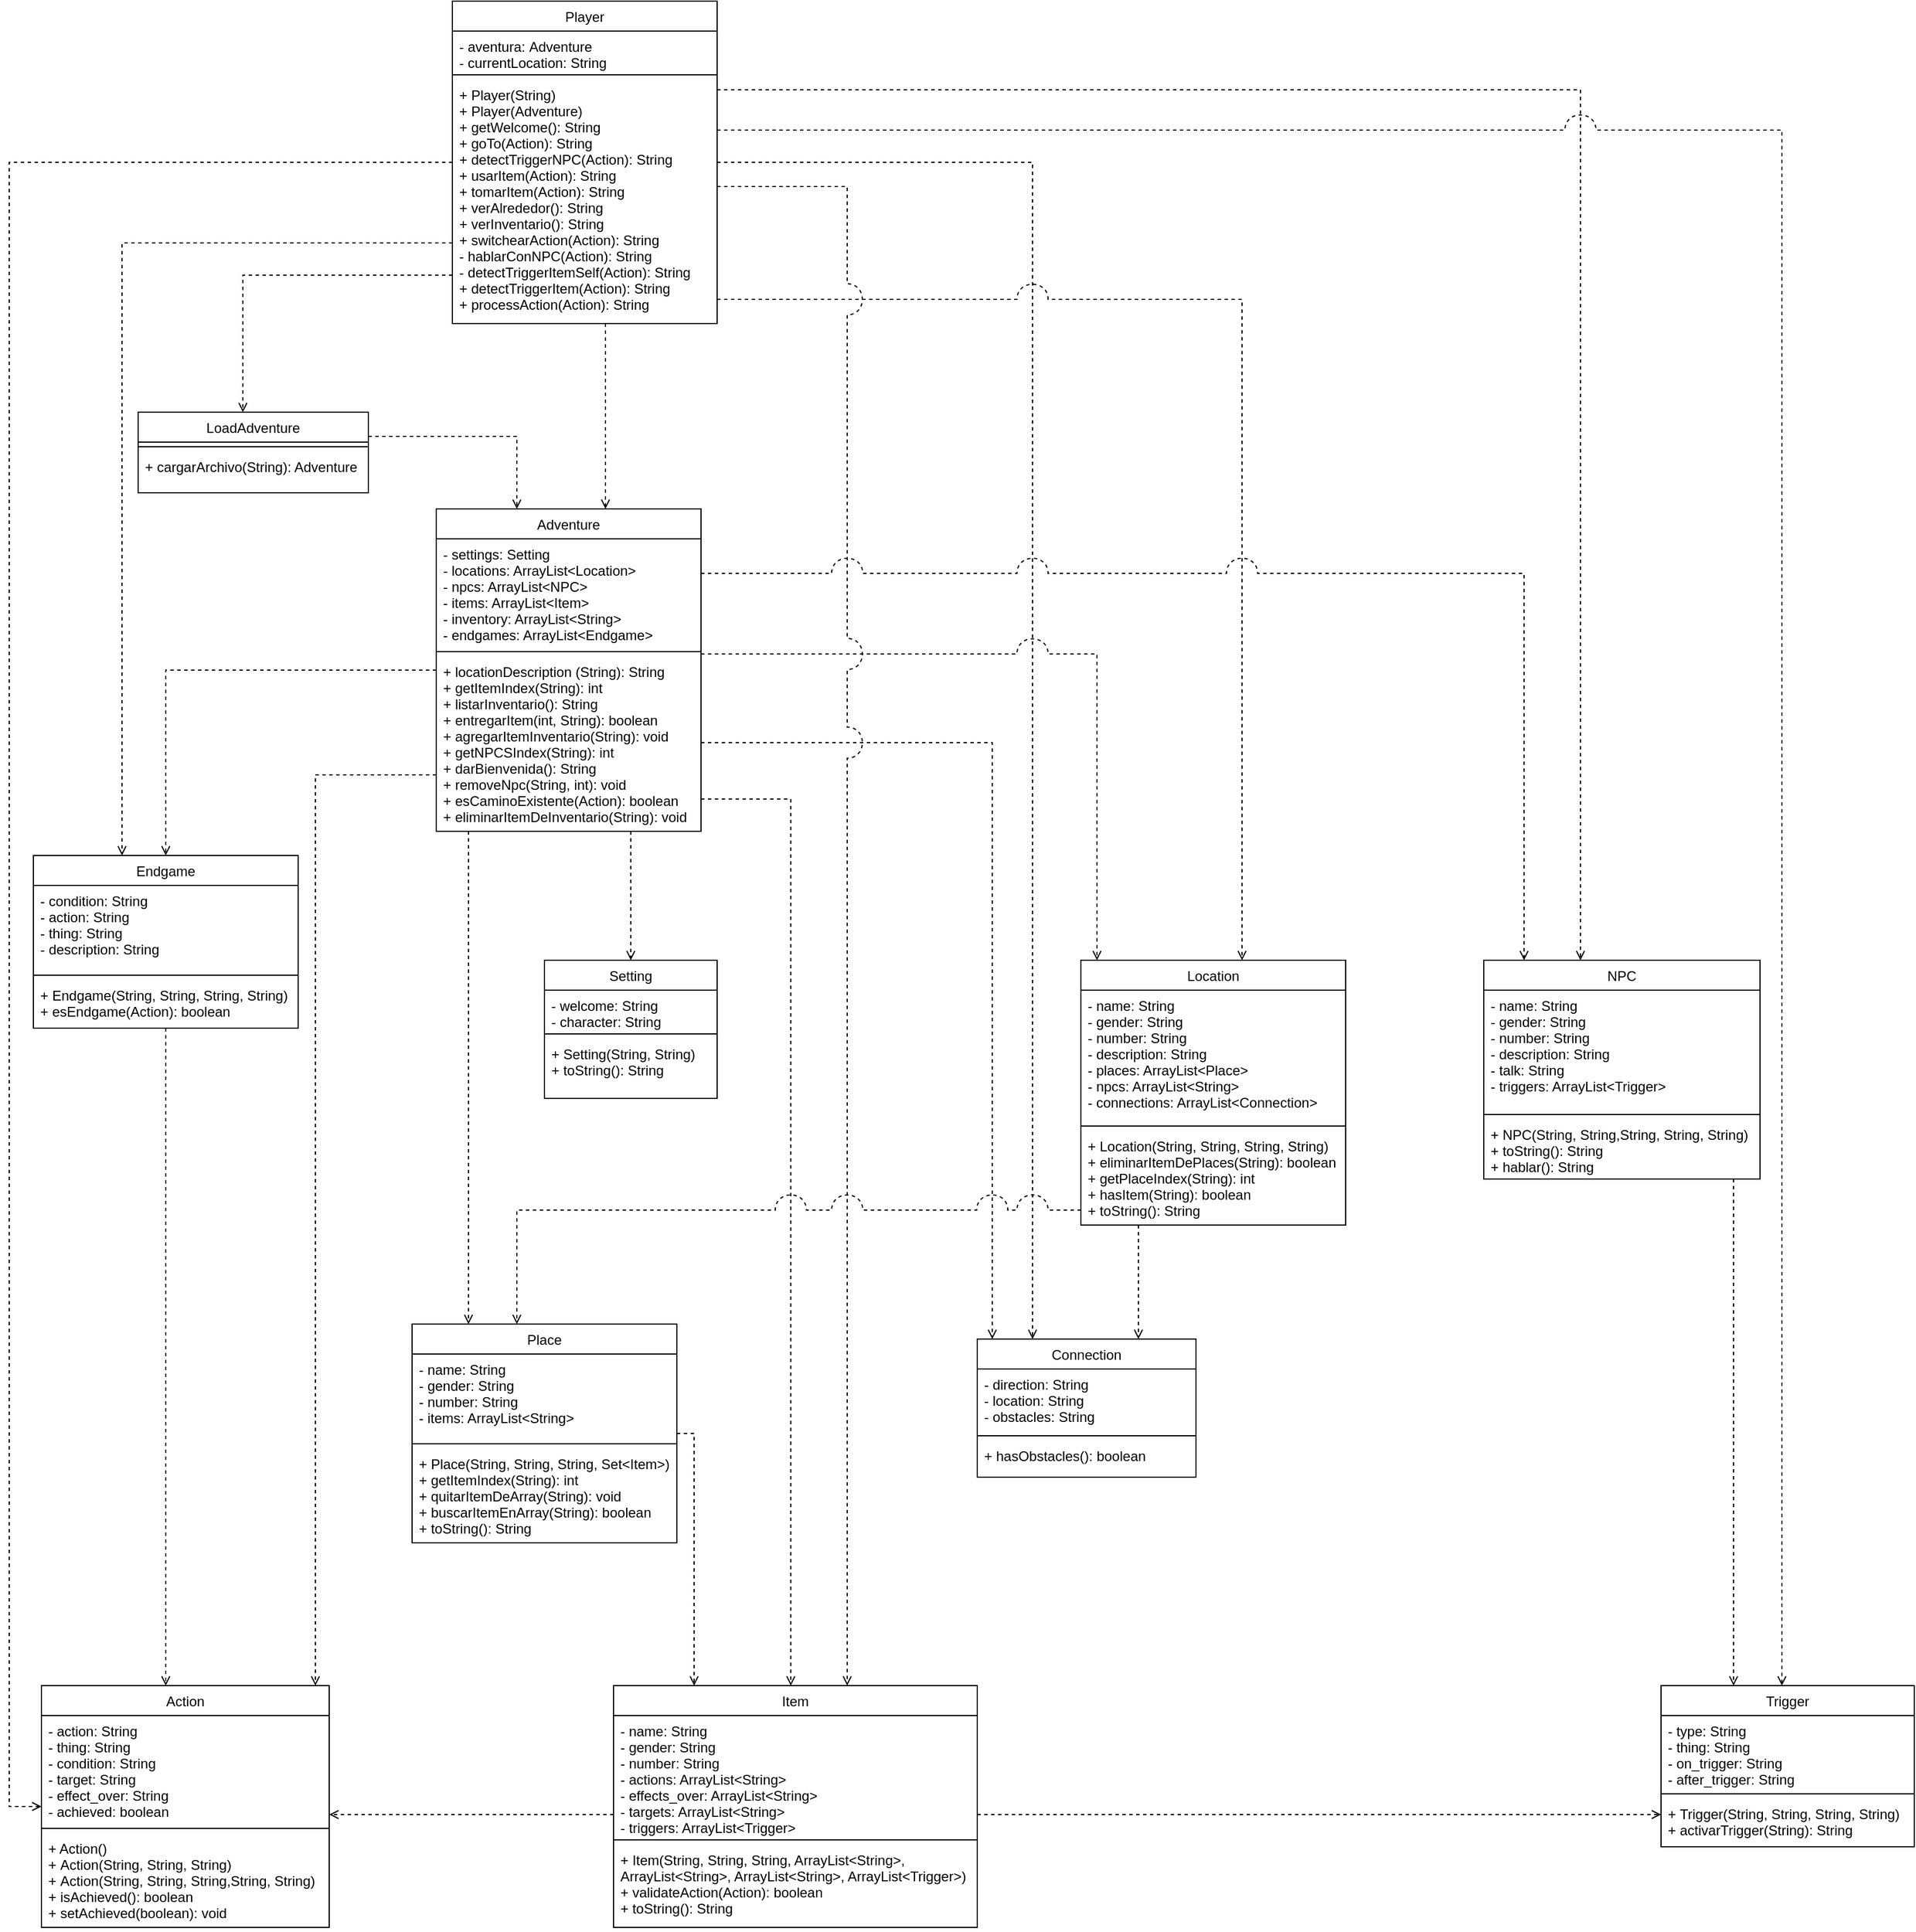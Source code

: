 <mxfile version="13.1.3" type="device"><diagram id="C5RBs43oDa-KdzZeNtuy" name="Page-1"><mxGraphModel dx="4063" dy="2037" grid="1" gridSize="7" guides="1" tooltips="1" connect="1" arrows="1" fold="1" page="1" pageScale="1" pageWidth="1000" pageHeight="2600" math="0" shadow="0"><root><mxCell id="WIyWlLk6GJQsqaUBKTNV-0"/><mxCell id="WIyWlLk6GJQsqaUBKTNV-1" parent="WIyWlLk6GJQsqaUBKTNV-0"/><mxCell id="QyF04_AYZ3J5xs0HHXc6-3" style="rounded=0;orthogonalLoop=1;jettySize=auto;html=1;dashed=1;endArrow=open;endFill=0;strokeWidth=1;edgeStyle=elbowEdgeStyle;" edge="1" parent="WIyWlLk6GJQsqaUBKTNV-1" source="9yMeEdwRmov0G6hW0W0N-0" target="zkfFHV4jXpPFQw0GAbJ--6"><mxGeometry relative="1" as="geometry"><mxPoint x="587" y="231" as="targetPoint"/><Array as="points"><mxPoint x="637" y="378"/></Array></mxGeometry></mxCell><mxCell id="QyF04_AYZ3J5xs0HHXc6-5" style="edgeStyle=elbowEdgeStyle;rounded=0;orthogonalLoop=1;jettySize=auto;html=1;dashed=1;endArrow=open;endFill=0;strokeWidth=1;" edge="1" parent="WIyWlLk6GJQsqaUBKTNV-1" source="9yMeEdwRmov0G6hW0W0N-0" target="9yMeEdwRmov0G6hW0W0N-16"><mxGeometry relative="1" as="geometry"><Array as="points"><mxPoint x="322" y="294"/><mxPoint x="322" y="238"/></Array></mxGeometry></mxCell><mxCell id="QyF04_AYZ3J5xs0HHXc6-12" style="edgeStyle=orthogonalEdgeStyle;rounded=0;orthogonalLoop=1;jettySize=auto;html=1;dashed=1;endArrow=open;endFill=0;strokeWidth=1;" edge="1" parent="WIyWlLk6GJQsqaUBKTNV-1" source="9yMeEdwRmov0G6hW0W0N-0" target="YwuFp8S2aF4tC8ulvTTx-18"><mxGeometry relative="1" as="geometry"><Array as="points"><mxPoint x="1484" y="133"/></Array></mxGeometry></mxCell><mxCell id="QyF04_AYZ3J5xs0HHXc6-15" style="edgeStyle=elbowEdgeStyle;rounded=0;orthogonalLoop=1;jettySize=auto;html=1;dashed=1;endArrow=open;endFill=0;strokeWidth=1;" edge="1" parent="WIyWlLk6GJQsqaUBKTNV-1" source="9yMeEdwRmov0G6hW0W0N-0" target="YwuFp8S2aF4tC8ulvTTx-6"><mxGeometry relative="1" as="geometry"><Array as="points"><mxPoint x="217" y="266"/><mxPoint x="217" y="644"/><mxPoint x="196" y="273"/><mxPoint x="182" y="560"/></Array></mxGeometry></mxCell><mxCell id="QyF04_AYZ3J5xs0HHXc6-19" style="edgeStyle=elbowEdgeStyle;rounded=0;orthogonalLoop=1;jettySize=auto;html=1;dashed=1;endArrow=open;endFill=0;strokeWidth=1;jumpStyle=none;jumpSize=25;shadow=0;comic=0;" edge="1" parent="WIyWlLk6GJQsqaUBKTNV-1" source="9yMeEdwRmov0G6hW0W0N-0" target="YwuFp8S2aF4tC8ulvTTx-2"><mxGeometry relative="1" as="geometry"><Array as="points"><mxPoint x="1008" y="1148"/><mxPoint x="980" y="294"/><mxPoint x="1022" y="238"/><mxPoint x="1022" y="952"/><mxPoint x="1022" y="490"/></Array></mxGeometry></mxCell><mxCell id="QyF04_AYZ3J5xs0HHXc6-8" style="edgeStyle=orthogonalEdgeStyle;rounded=0;orthogonalLoop=1;jettySize=auto;html=1;dashed=1;endArrow=open;endFill=0;strokeWidth=1;" edge="1" parent="WIyWlLk6GJQsqaUBKTNV-1" source="zkfFHV4jXpPFQw0GAbJ--6" target="YwuFp8S2aF4tC8ulvTTx-6"><mxGeometry relative="1" as="geometry"/></mxCell><mxCell id="QyF04_AYZ3J5xs0HHXc6-7" style="edgeStyle=orthogonalEdgeStyle;rounded=0;orthogonalLoop=1;jettySize=auto;html=1;dashed=1;endArrow=open;endFill=0;strokeWidth=1;" edge="1" parent="WIyWlLk6GJQsqaUBKTNV-1" source="9yMeEdwRmov0G6hW0W0N-16" target="zkfFHV4jXpPFQw0GAbJ--6"><mxGeometry relative="1" as="geometry"><Array as="points"><mxPoint x="560" y="434"/></Array></mxGeometry></mxCell><mxCell id="QyF04_AYZ3J5xs0HHXc6-18" style="rounded=0;orthogonalLoop=1;jettySize=auto;html=1;dashed=1;endArrow=open;endFill=0;strokeWidth=1;edgeStyle=elbowEdgeStyle;" edge="1" parent="WIyWlLk6GJQsqaUBKTNV-1" source="YwuFp8S2aF4tC8ulvTTx-14" target="YwuFp8S2aF4tC8ulvTTx-2"><mxGeometry relative="1" as="geometry"/></mxCell><mxCell id="QyF04_AYZ3J5xs0HHXc6-9" style="edgeStyle=elbowEdgeStyle;rounded=0;orthogonalLoop=1;jettySize=auto;html=1;entryX=0.5;entryY=0;entryDx=0;entryDy=0;dashed=1;endArrow=open;endFill=0;strokeWidth=1;" edge="1" parent="WIyWlLk6GJQsqaUBKTNV-1" source="zkfFHV4jXpPFQw0GAbJ--6" target="9yMeEdwRmov0G6hW0W0N-8"><mxGeometry relative="1" as="geometry"/></mxCell><mxCell id="QyF04_AYZ3J5xs0HHXc6-10" style="edgeStyle=elbowEdgeStyle;rounded=0;orthogonalLoop=1;jettySize=auto;html=1;dashed=1;endArrow=open;endFill=0;strokeWidth=1;jumpStyle=arc;jumpSize=27;" edge="1" parent="WIyWlLk6GJQsqaUBKTNV-1" source="zkfFHV4jXpPFQw0GAbJ--6" target="YwuFp8S2aF4tC8ulvTTx-14"><mxGeometry relative="1" as="geometry"><Array as="points"><mxPoint x="1064" y="623"/></Array></mxGeometry></mxCell><mxCell id="QyF04_AYZ3J5xs0HHXc6-17" style="edgeStyle=elbowEdgeStyle;rounded=0;orthogonalLoop=1;jettySize=auto;html=1;dashed=1;endArrow=open;endFill=0;strokeWidth=1;jumpStyle=none;jumpSize=28;" edge="1" parent="WIyWlLk6GJQsqaUBKTNV-1" source="zkfFHV4jXpPFQw0GAbJ--6" target="YwuFp8S2aF4tC8ulvTTx-2"><mxGeometry relative="1" as="geometry"><Array as="points"><mxPoint x="973" y="700"/><mxPoint x="973" y="1141"/><mxPoint x="960" y="1155"/><mxPoint x="917" y="686"/><mxPoint x="973" y="644"/><mxPoint x="833" y="511"/><mxPoint x="553" y="483"/></Array></mxGeometry></mxCell><mxCell id="QyF04_AYZ3J5xs0HHXc6-20" style="rounded=0;orthogonalLoop=1;jettySize=auto;html=1;dashed=1;endArrow=open;endFill=0;strokeWidth=1;edgeStyle=elbowEdgeStyle;jumpStyle=arc;jumpSize=28;" edge="1" parent="WIyWlLk6GJQsqaUBKTNV-1" source="zkfFHV4jXpPFQw0GAbJ--6" target="YwuFp8S2aF4tC8ulvTTx-22"><mxGeometry relative="1" as="geometry"><mxPoint x="497" y="630" as="targetPoint"/><Array as="points"><mxPoint x="518" y="1085"/><mxPoint x="553" y="1260"/><mxPoint x="504" y="903"/><mxPoint x="504" y="777"/><mxPoint x="490" y="462"/></Array></mxGeometry></mxCell><mxCell id="QyF04_AYZ3J5xs0HHXc6-26" style="edgeStyle=elbowEdgeStyle;rounded=0;comic=0;jumpStyle=arc;jumpSize=27;orthogonalLoop=1;jettySize=auto;html=1;shadow=0;dashed=1;endArrow=open;endFill=0;strokeWidth=1;" edge="1" parent="WIyWlLk6GJQsqaUBKTNV-1" source="9yMeEdwRmov0G6hW0W0N-0" target="9yMeEdwRmov0G6hW0W0N-12"><mxGeometry relative="1" as="geometry"><Array as="points"><mxPoint x="1659" y="168"/><mxPoint x="1743" y="728"/><mxPoint x="1820" y="1561"/><mxPoint x="1792" y="91"/><mxPoint x="1792" y="133"/><mxPoint x="1792" y="1470"/><mxPoint x="1344" y="105"/><mxPoint x="1337" y="161"/><mxPoint x="1337" y="560"/></Array></mxGeometry></mxCell><mxCell id="QyF04_AYZ3J5xs0HHXc6-30" style="edgeStyle=elbowEdgeStyle;rounded=0;comic=0;jumpStyle=arc;jumpSize=27;orthogonalLoop=1;jettySize=auto;html=1;shadow=0;dashed=1;endArrow=open;endFill=0;strokeWidth=1;" edge="1" parent="WIyWlLk6GJQsqaUBKTNV-1" source="9yMeEdwRmov0G6hW0W0N-0" target="zkfFHV4jXpPFQw0GAbJ--17"><mxGeometry relative="1" as="geometry"><Array as="points"><mxPoint x="119" y="791"/><mxPoint x="154" y="175"/><mxPoint x="63" y="203"/><mxPoint x="259" y="203"/><mxPoint x="42" y="1533"/></Array></mxGeometry></mxCell><mxCell id="QyF04_AYZ3J5xs0HHXc6-35" style="edgeStyle=elbowEdgeStyle;rounded=0;comic=0;jumpStyle=arc;jumpSize=27;orthogonalLoop=1;jettySize=auto;html=1;shadow=0;dashed=1;endArrow=open;endFill=0;strokeWidth=1;" edge="1" parent="WIyWlLk6GJQsqaUBKTNV-1" source="9yMeEdwRmov0G6hW0W0N-0" target="YwuFp8S2aF4tC8ulvTTx-14"><mxGeometry relative="1" as="geometry"><Array as="points"><mxPoint x="1190" y="315"/><mxPoint x="1190" y="238"/><mxPoint x="1176" y="266"/><mxPoint x="1176" y="427"/><mxPoint x="1120" y="252"/><mxPoint x="1120" y="399"/><mxPoint x="1158" y="245"/><mxPoint x="1158" y="420"/></Array></mxGeometry></mxCell><mxCell id="QyF04_AYZ3J5xs0HHXc6-38" style="edgeStyle=elbowEdgeStyle;comic=0;jumpStyle=arc;jumpSize=27;orthogonalLoop=1;jettySize=auto;html=1;shadow=0;dashed=1;endArrow=open;endFill=0;strokeWidth=1;rounded=0;" edge="1" parent="WIyWlLk6GJQsqaUBKTNV-1" source="9yMeEdwRmov0G6hW0W0N-0" target="YwuFp8S2aF4tC8ulvTTx-10"><mxGeometry relative="1" as="geometry"><Array as="points"><mxPoint x="847" y="217"/><mxPoint x="847" y="1407"/></Array></mxGeometry></mxCell><mxCell id="9yMeEdwRmov0G6hW0W0N-0" value="Player" style="swimlane;fontStyle=0;align=center;verticalAlign=top;childLayout=stackLayout;horizontal=1;startSize=26;horizontalStack=0;resizeParent=1;resizeLast=0;collapsible=1;marginBottom=0;rounded=0;shadow=0;strokeWidth=1;" parent="WIyWlLk6GJQsqaUBKTNV-1" vertex="1"><mxGeometry x="504" y="56" width="230" height="280" as="geometry"><mxRectangle x="539" y="133" width="166" height="26" as="alternateBounds"/></mxGeometry></mxCell><mxCell id="9yMeEdwRmov0G6hW0W0N-1" value="- aventura: Adventure&#10;&#9;- currentLocation: String &#10;" style="text;align=left;verticalAlign=top;spacingLeft=4;spacingRight=4;overflow=hidden;rotatable=0;points=[[0,0.5],[1,0.5]];portConstraint=eastwest;" parent="9yMeEdwRmov0G6hW0W0N-0" vertex="1"><mxGeometry y="26" width="230" height="34" as="geometry"/></mxCell><mxCell id="9yMeEdwRmov0G6hW0W0N-2" value="" style="line;html=1;strokeWidth=1;align=left;verticalAlign=middle;spacingTop=-1;spacingLeft=3;spacingRight=3;rotatable=0;labelPosition=right;points=[];portConstraint=eastwest;" parent="9yMeEdwRmov0G6hW0W0N-0" vertex="1"><mxGeometry y="60" width="230" height="8" as="geometry"/></mxCell><mxCell id="9yMeEdwRmov0G6hW0W0N-3" value="+ Player(String)&#10;+ Player(Adventure)&#10;+ getWelcome(): String&#10;+ goTo(Action): String&#10;+ detectTriggerNPC(Action): String&#10;+ usarItem(Action): String&#10;+ tomarItem(Action): String&#10;+ verAlrededor(): String&#10;+ verInventario(): String&#10;+ switchearAction(Action): String&#10;- hablarConNPC(Action): String&#10;- detectTriggerItemSelf(Action): String&#10;+ detectTriggerItem(Action): String&#10;+ processAction(Action): String" style="text;align=left;verticalAlign=top;spacingLeft=4;spacingRight=4;overflow=hidden;rotatable=0;points=[[0,0.5],[1,0.5]];portConstraint=eastwest;" parent="9yMeEdwRmov0G6hW0W0N-0" vertex="1"><mxGeometry y="68" width="230" height="212" as="geometry"/></mxCell><mxCell id="QyF04_AYZ3J5xs0HHXc6-34" style="edgeStyle=elbowEdgeStyle;rounded=0;comic=0;jumpStyle=arc;jumpSize=27;orthogonalLoop=1;jettySize=auto;html=1;shadow=0;dashed=1;endArrow=open;endFill=0;strokeWidth=1;" edge="1" parent="WIyWlLk6GJQsqaUBKTNV-1" source="zkfFHV4jXpPFQw0GAbJ--6" target="YwuFp8S2aF4tC8ulvTTx-18"><mxGeometry relative="1" as="geometry"><Array as="points"><mxPoint x="1435" y="553"/></Array></mxGeometry></mxCell><mxCell id="QyF04_AYZ3J5xs0HHXc6-39" style="edgeStyle=elbowEdgeStyle;rounded=0;comic=0;jumpStyle=arc;jumpSize=27;orthogonalLoop=1;jettySize=auto;html=1;shadow=0;dashed=1;endArrow=open;endFill=0;strokeWidth=1;" edge="1" parent="WIyWlLk6GJQsqaUBKTNV-1" source="zkfFHV4jXpPFQw0GAbJ--6" target="zkfFHV4jXpPFQw0GAbJ--17"><mxGeometry relative="1" as="geometry"><Array as="points"><mxPoint x="385" y="728"/><mxPoint x="385" y="1183"/></Array></mxGeometry></mxCell><mxCell id="zkfFHV4jXpPFQw0GAbJ--6" value="Adventure" style="swimlane;fontStyle=0;align=center;verticalAlign=top;childLayout=stackLayout;horizontal=1;startSize=26;horizontalStack=0;resizeParent=1;resizeLast=0;collapsible=1;marginBottom=0;rounded=0;shadow=0;strokeWidth=1;fontSize=12;" parent="WIyWlLk6GJQsqaUBKTNV-1" vertex="1"><mxGeometry x="490" y="497" width="230" height="280" as="geometry"><mxRectangle x="501" y="266" width="169" height="26" as="alternateBounds"/></mxGeometry></mxCell><mxCell id="zkfFHV4jXpPFQw0GAbJ--7" value="- settings: Setting&#10;&#9;- locations: ArrayList&lt;Location&gt;&#10;&#9;- npcs: ArrayList&lt;NPC&gt; &#10;&#9;- items: ArrayList&lt;Item&gt;&#10;&#9;- inventory: ArrayList&lt;String&gt;&#10;&#9;- endgames: ArrayList&lt;Endgame&gt;" style="text;align=left;verticalAlign=top;spacingLeft=4;spacingRight=4;overflow=hidden;rotatable=0;points=[[0,0.5],[1,0.5]];portConstraint=eastwest;" parent="zkfFHV4jXpPFQw0GAbJ--6" vertex="1"><mxGeometry y="26" width="230" height="94" as="geometry"/></mxCell><mxCell id="zkfFHV4jXpPFQw0GAbJ--9" value="" style="line;html=1;strokeWidth=1;align=left;verticalAlign=middle;spacingTop=-1;spacingLeft=3;spacingRight=3;rotatable=0;labelPosition=right;points=[];portConstraint=eastwest;" parent="zkfFHV4jXpPFQw0GAbJ--6" vertex="1"><mxGeometry y="120" width="230" height="8" as="geometry"/></mxCell><mxCell id="zkfFHV4jXpPFQw0GAbJ--11" value="+ locationDescription (String): String&#10;+ getItemIndex(String): int&#10;+ listarInventario(): String&#10;+ entregarItem(int, String): boolean&#10;+ agregarItemInventario(String): void&#10;+ getNPCSIndex(String): int&#10;+ darBienvenida(): String&#10;+ removeNpc(String, int): void&#10;+ esCaminoExistente(Action): boolean&#10;+ eliminarItemDeInventario(String): void" style="text;align=left;verticalAlign=top;spacingLeft=4;spacingRight=4;overflow=hidden;rotatable=0;points=[[0,0.5],[1,0.5]];portConstraint=eastwest;" parent="zkfFHV4jXpPFQw0GAbJ--6" vertex="1"><mxGeometry y="128" width="230" height="152" as="geometry"/></mxCell><mxCell id="QyF04_AYZ3J5xs0HHXc6-28" style="edgeStyle=elbowEdgeStyle;rounded=0;comic=0;jumpStyle=arc;jumpSize=27;orthogonalLoop=1;jettySize=auto;html=1;shadow=0;dashed=1;endArrow=open;endFill=0;strokeWidth=1;" edge="1" parent="WIyWlLk6GJQsqaUBKTNV-1" source="YwuFp8S2aF4tC8ulvTTx-18" target="9yMeEdwRmov0G6hW0W0N-12"><mxGeometry relative="1" as="geometry"><Array as="points"><mxPoint x="1617" y="1288"/><mxPoint x="1750" y="1561"/><mxPoint x="1701" y="1701"/></Array></mxGeometry></mxCell><mxCell id="QyF04_AYZ3J5xs0HHXc6-23" style="edgeStyle=elbowEdgeStyle;rounded=0;comic=0;jumpStyle=arc;jumpSize=28;orthogonalLoop=1;jettySize=auto;html=1;shadow=0;dashed=1;endArrow=open;endFill=0;strokeWidth=1;" edge="1" parent="WIyWlLk6GJQsqaUBKTNV-1" source="YwuFp8S2aF4tC8ulvTTx-22" target="YwuFp8S2aF4tC8ulvTTx-10"><mxGeometry relative="1" as="geometry"><Array as="points"><mxPoint x="714" y="1561"/><mxPoint x="637" y="1274"/></Array></mxGeometry></mxCell><mxCell id="QyF04_AYZ3J5xs0HHXc6-27" style="edgeStyle=elbowEdgeStyle;rounded=0;comic=0;jumpStyle=arc;jumpSize=27;orthogonalLoop=1;jettySize=auto;html=1;shadow=0;dashed=1;endArrow=open;endFill=0;strokeWidth=1;" edge="1" parent="WIyWlLk6GJQsqaUBKTNV-1" source="YwuFp8S2aF4tC8ulvTTx-10" target="9yMeEdwRmov0G6hW0W0N-12"><mxGeometry relative="1" as="geometry"><Array as="points"><mxPoint x="1295" y="1631"/><mxPoint x="1708" y="1911"/><mxPoint x="1708" y="1995"/><mxPoint x="1232" y="1918"/><mxPoint x="1015" y="1437"/></Array></mxGeometry></mxCell><mxCell id="QyF04_AYZ3J5xs0HHXc6-29" style="edgeStyle=elbowEdgeStyle;rounded=0;comic=0;jumpStyle=arc;jumpSize=27;orthogonalLoop=1;jettySize=auto;html=1;shadow=0;dashed=1;endArrow=open;endFill=0;strokeWidth=1;" edge="1" parent="WIyWlLk6GJQsqaUBKTNV-1" source="YwuFp8S2aF4tC8ulvTTx-10" target="zkfFHV4jXpPFQw0GAbJ--17"><mxGeometry relative="1" as="geometry"><Array as="points"><mxPoint x="539" y="1631"/><mxPoint x="287" y="1841"/><mxPoint x="287" y="1953"/><mxPoint x="287" y="1526"/></Array></mxGeometry></mxCell><mxCell id="QyF04_AYZ3J5xs0HHXc6-31" style="edgeStyle=elbowEdgeStyle;rounded=0;comic=0;jumpStyle=arc;jumpSize=27;orthogonalLoop=1;jettySize=auto;html=1;shadow=0;dashed=1;endArrow=open;endFill=0;strokeWidth=1;" edge="1" parent="WIyWlLk6GJQsqaUBKTNV-1" source="YwuFp8S2aF4tC8ulvTTx-6" target="zkfFHV4jXpPFQw0GAbJ--17"><mxGeometry relative="1" as="geometry"><Array as="points"><mxPoint x="245" y="1659"/></Array></mxGeometry></mxCell><mxCell id="QyF04_AYZ3J5xs0HHXc6-24" style="edgeStyle=elbowEdgeStyle;rounded=0;comic=0;jumpStyle=none;jumpSize=28;orthogonalLoop=1;jettySize=auto;html=1;shadow=0;dashed=1;endArrow=open;endFill=0;strokeWidth=1;" edge="1" parent="WIyWlLk6GJQsqaUBKTNV-1" source="zkfFHV4jXpPFQw0GAbJ--11" target="YwuFp8S2aF4tC8ulvTTx-10"><mxGeometry relative="1" as="geometry"><Array as="points"><mxPoint x="798" y="749"/><mxPoint x="798" y="924"/><mxPoint x="567" y="1120"/></Array></mxGeometry></mxCell><mxCell id="9yMeEdwRmov0G6hW0W0N-16" value="LoadAdventure" style="swimlane;fontStyle=0;align=center;verticalAlign=top;childLayout=stackLayout;horizontal=1;startSize=26;horizontalStack=0;resizeParent=1;resizeLast=0;collapsible=1;marginBottom=0;rounded=0;shadow=0;strokeWidth=1;" parent="WIyWlLk6GJQsqaUBKTNV-1" vertex="1"><mxGeometry x="231" y="413" width="200" height="70" as="geometry"><mxRectangle x="301" y="168" width="160" height="26" as="alternateBounds"/></mxGeometry></mxCell><mxCell id="9yMeEdwRmov0G6hW0W0N-17" value="" style="line;html=1;strokeWidth=1;align=left;verticalAlign=middle;spacingTop=-1;spacingLeft=3;spacingRight=3;rotatable=0;labelPosition=right;points=[];portConstraint=eastwest;" parent="9yMeEdwRmov0G6hW0W0N-16" vertex="1"><mxGeometry y="26" width="200" height="8" as="geometry"/></mxCell><mxCell id="9yMeEdwRmov0G6hW0W0N-18" value="+ cargarArchivo(String): Adventure " style="text;align=left;verticalAlign=top;spacingLeft=4;spacingRight=4;overflow=hidden;rotatable=0;points=[[0,0.5],[1,0.5]];portConstraint=eastwest;" parent="9yMeEdwRmov0G6hW0W0N-16" vertex="1"><mxGeometry y="34" width="200" height="32" as="geometry"/></mxCell><mxCell id="QyF04_AYZ3J5xs0HHXc6-36" style="edgeStyle=elbowEdgeStyle;rounded=0;comic=0;jumpStyle=arc;jumpSize=27;orthogonalLoop=1;jettySize=auto;html=1;shadow=0;dashed=1;endArrow=open;endFill=0;strokeWidth=1;" edge="1" parent="WIyWlLk6GJQsqaUBKTNV-1" source="YwuFp8S2aF4tC8ulvTTx-14" target="YwuFp8S2aF4tC8ulvTTx-22"><mxGeometry relative="1" as="geometry"><Array as="points"><mxPoint x="560" y="1106"/><mxPoint x="560" y="1190"/><mxPoint x="665" y="1113"/><mxPoint x="665" y="1176"/><mxPoint x="665" y="1309"/></Array></mxGeometry></mxCell><mxCell id="9yMeEdwRmov0G6hW0W0N-8" value="Setting" style="swimlane;fontStyle=0;align=center;verticalAlign=top;childLayout=stackLayout;horizontal=1;startSize=26;horizontalStack=0;resizeParent=1;resizeLast=0;collapsible=1;marginBottom=0;rounded=0;shadow=0;strokeWidth=1;" parent="WIyWlLk6GJQsqaUBKTNV-1" vertex="1"><mxGeometry x="584" y="889" width="150" height="120" as="geometry"><mxRectangle x="308" y="399" width="160" height="26" as="alternateBounds"/></mxGeometry></mxCell><mxCell id="9yMeEdwRmov0G6hW0W0N-9" value="- welcome: String &#10;&#9;- character: String &#10;" style="text;align=left;verticalAlign=top;spacingLeft=4;spacingRight=4;overflow=hidden;rotatable=0;points=[[0,0.5],[1,0.5]];portConstraint=eastwest;" parent="9yMeEdwRmov0G6hW0W0N-8" vertex="1"><mxGeometry y="26" width="150" height="34" as="geometry"/></mxCell><mxCell id="9yMeEdwRmov0G6hW0W0N-10" value="" style="line;html=1;strokeWidth=1;align=left;verticalAlign=middle;spacingTop=-1;spacingLeft=3;spacingRight=3;rotatable=0;labelPosition=right;points=[];portConstraint=eastwest;" parent="9yMeEdwRmov0G6hW0W0N-8" vertex="1"><mxGeometry y="60" width="150" height="8" as="geometry"/></mxCell><mxCell id="9yMeEdwRmov0G6hW0W0N-11" value="+ Setting(String, String)&#10;+ toString(): String" style="text;align=left;verticalAlign=top;spacingLeft=4;spacingRight=4;overflow=hidden;rotatable=0;points=[[0,0.5],[1,0.5]];portConstraint=eastwest;" parent="9yMeEdwRmov0G6hW0W0N-8" vertex="1"><mxGeometry y="68" width="150" height="52" as="geometry"/></mxCell><mxCell id="YwuFp8S2aF4tC8ulvTTx-14" value="Location" style="swimlane;fontStyle=0;align=center;verticalAlign=top;childLayout=stackLayout;horizontal=1;startSize=26;horizontalStack=0;resizeParent=1;resizeLast=0;collapsible=1;marginBottom=0;rounded=0;shadow=0;strokeWidth=1;" parent="WIyWlLk6GJQsqaUBKTNV-1" vertex="1"><mxGeometry x="1050" y="889" width="230" height="230" as="geometry"><mxRectangle x="588" y="399" width="160" height="26" as="alternateBounds"/></mxGeometry></mxCell><mxCell id="YwuFp8S2aF4tC8ulvTTx-15" value="- name: String &#10;&#9;- gender: String &#10;&#9;- number: String &#10;&#9;- description: String &#10;&#9;- places: ArrayList&lt;Place&gt;&#10;&#9;- npcs: ArrayList&lt;String&gt;&#10;&#9;- connections: ArrayList&lt;Connection&gt;" style="text;align=left;verticalAlign=top;spacingLeft=4;spacingRight=4;overflow=hidden;rotatable=0;points=[[0,0.5],[1,0.5]];portConstraint=eastwest;" parent="YwuFp8S2aF4tC8ulvTTx-14" vertex="1"><mxGeometry y="26" width="230" height="114" as="geometry"/></mxCell><mxCell id="YwuFp8S2aF4tC8ulvTTx-16" value="" style="line;html=1;strokeWidth=1;align=left;verticalAlign=middle;spacingTop=-1;spacingLeft=3;spacingRight=3;rotatable=0;labelPosition=right;points=[];portConstraint=eastwest;" parent="YwuFp8S2aF4tC8ulvTTx-14" vertex="1"><mxGeometry y="140" width="230" height="8" as="geometry"/></mxCell><mxCell id="YwuFp8S2aF4tC8ulvTTx-17" value="+ Location(String, String, String, String)&#10;+ eliminarItemDePlaces(String): boolean&#10;+ getPlaceIndex(String): int&#10;+ hasItem(String): boolean&#10;+ toString(): String" style="text;align=left;verticalAlign=top;spacingLeft=4;spacingRight=4;overflow=hidden;rotatable=0;points=[[0,0.5],[1,0.5]];portConstraint=eastwest;" parent="YwuFp8S2aF4tC8ulvTTx-14" vertex="1"><mxGeometry y="148" width="230" height="82" as="geometry"/></mxCell><mxCell id="YwuFp8S2aF4tC8ulvTTx-18" value="NPC" style="swimlane;fontStyle=0;align=center;verticalAlign=top;childLayout=stackLayout;horizontal=1;startSize=26;horizontalStack=0;resizeParent=1;resizeLast=0;collapsible=1;marginBottom=0;rounded=0;shadow=0;strokeWidth=1;" parent="WIyWlLk6GJQsqaUBKTNV-1" vertex="1"><mxGeometry x="1400" y="889" width="240" height="190" as="geometry"><mxRectangle x="1001" y="392" width="160" height="26" as="alternateBounds"/></mxGeometry></mxCell><mxCell id="YwuFp8S2aF4tC8ulvTTx-19" value="- name: String &#10;&#9;- gender: String &#10;&#9;- number: String &#10;&#9;- description: String &#10;&#9;- talk: String &#10;&#9;- triggers: ArrayList&lt;Trigger&gt;" style="text;align=left;verticalAlign=top;spacingLeft=4;spacingRight=4;overflow=hidden;rotatable=0;points=[[0,0.5],[1,0.5]];portConstraint=eastwest;" parent="YwuFp8S2aF4tC8ulvTTx-18" vertex="1"><mxGeometry y="26" width="240" height="104" as="geometry"/></mxCell><mxCell id="YwuFp8S2aF4tC8ulvTTx-20" value="" style="line;html=1;strokeWidth=1;align=left;verticalAlign=middle;spacingTop=-1;spacingLeft=3;spacingRight=3;rotatable=0;labelPosition=right;points=[];portConstraint=eastwest;" parent="YwuFp8S2aF4tC8ulvTTx-18" vertex="1"><mxGeometry y="130" width="240" height="8" as="geometry"/></mxCell><mxCell id="YwuFp8S2aF4tC8ulvTTx-21" value="+ NPC(String, String,String, String, String)&#10;+ toString(): String&#10;+ hablar(): String" style="text;align=left;verticalAlign=top;spacingLeft=4;spacingRight=4;overflow=hidden;rotatable=0;points=[[0,0.5],[1,0.5]];portConstraint=eastwest;" parent="YwuFp8S2aF4tC8ulvTTx-18" vertex="1"><mxGeometry y="138" width="240" height="52" as="geometry"/></mxCell><mxCell id="YwuFp8S2aF4tC8ulvTTx-10" value="Item&#10;" style="swimlane;fontStyle=0;align=center;verticalAlign=top;childLayout=stackLayout;horizontal=1;startSize=26;horizontalStack=0;resizeParent=1;resizeLast=0;collapsible=1;marginBottom=0;rounded=0;shadow=0;strokeWidth=1;" parent="WIyWlLk6GJQsqaUBKTNV-1" vertex="1"><mxGeometry x="644" y="1519" width="316" height="210" as="geometry"><mxRectangle x="210" y="1169" width="160" height="26" as="alternateBounds"/></mxGeometry></mxCell><mxCell id="YwuFp8S2aF4tC8ulvTTx-11" value="- name: String &#10;&#9;- gender: String &#10;&#9;- number: String &#10;&#9;- actions: ArrayList&lt;String&gt;&#10;&#9;- effects_over: ArrayList&lt;String&gt;&#10;&#9;- targets: ArrayList&lt;String&gt;&#10;&#9;- triggers: ArrayList&lt;Trigger&gt;" style="text;align=left;verticalAlign=top;spacingLeft=4;spacingRight=4;overflow=hidden;rotatable=0;points=[[0,0.5],[1,0.5]];portConstraint=eastwest;" parent="YwuFp8S2aF4tC8ulvTTx-10" vertex="1"><mxGeometry y="26" width="316" height="104" as="geometry"/></mxCell><mxCell id="YwuFp8S2aF4tC8ulvTTx-12" value="" style="line;html=1;strokeWidth=1;align=left;verticalAlign=middle;spacingTop=-1;spacingLeft=3;spacingRight=3;rotatable=0;labelPosition=right;points=[];portConstraint=eastwest;" parent="YwuFp8S2aF4tC8ulvTTx-10" vertex="1"><mxGeometry y="130" width="316" height="8" as="geometry"/></mxCell><mxCell id="YwuFp8S2aF4tC8ulvTTx-13" value="+ Item(String, String, String, ArrayList&lt;String&gt;, &#10;ArrayList&lt;String&gt;, ArrayList&lt;String&gt;, ArrayList&lt;Trigger&gt;)&#10;+ validateAction(Action): boolean&#10;+ toString(): String" style="text;align=left;verticalAlign=top;spacingLeft=4;spacingRight=4;overflow=hidden;rotatable=0;points=[[0,0.5],[1,0.5]];portConstraint=eastwest;" parent="YwuFp8S2aF4tC8ulvTTx-10" vertex="1"><mxGeometry y="138" width="316" height="72" as="geometry"/></mxCell><mxCell id="9yMeEdwRmov0G6hW0W0N-12" value="Trigger" style="swimlane;fontStyle=0;align=center;verticalAlign=top;childLayout=stackLayout;horizontal=1;startSize=26;horizontalStack=0;resizeParent=1;resizeLast=0;collapsible=1;marginBottom=0;rounded=0;shadow=0;strokeWidth=1;" parent="WIyWlLk6GJQsqaUBKTNV-1" vertex="1"><mxGeometry x="1554" y="1519" width="220" height="140" as="geometry"><mxRectangle x="1200" y="1316" width="160" height="26" as="alternateBounds"/></mxGeometry></mxCell><mxCell id="9yMeEdwRmov0G6hW0W0N-13" value="- type: String &#10;&#9;- thing: String &#10;&#9;- on_trigger: String &#10;&#9;- after_trigger: String &#10;&#9;" style="text;align=left;verticalAlign=top;spacingLeft=4;spacingRight=4;overflow=hidden;rotatable=0;points=[[0,0.5],[1,0.5]];portConstraint=eastwest;" parent="9yMeEdwRmov0G6hW0W0N-12" vertex="1"><mxGeometry y="26" width="220" height="64" as="geometry"/></mxCell><mxCell id="9yMeEdwRmov0G6hW0W0N-14" value="" style="line;html=1;strokeWidth=1;align=left;verticalAlign=middle;spacingTop=-1;spacingLeft=3;spacingRight=3;rotatable=0;labelPosition=right;points=[];portConstraint=eastwest;" parent="9yMeEdwRmov0G6hW0W0N-12" vertex="1"><mxGeometry y="90" width="220" height="8" as="geometry"/></mxCell><mxCell id="9yMeEdwRmov0G6hW0W0N-15" value="+ Trigger(String, String, String, String)&#10;+ activarTrigger(String): String" style="text;align=left;verticalAlign=top;spacingLeft=4;spacingRight=4;overflow=hidden;rotatable=0;points=[[0,0.5],[1,0.5]];portConstraint=eastwest;" parent="9yMeEdwRmov0G6hW0W0N-12" vertex="1"><mxGeometry y="98" width="220" height="42" as="geometry"/></mxCell><mxCell id="YwuFp8S2aF4tC8ulvTTx-2" value="Connection" style="swimlane;fontStyle=0;align=center;verticalAlign=top;childLayout=stackLayout;horizontal=1;startSize=26;horizontalStack=0;resizeParent=1;resizeLast=0;collapsible=1;marginBottom=0;rounded=0;shadow=0;strokeWidth=1;" parent="WIyWlLk6GJQsqaUBKTNV-1" vertex="1"><mxGeometry x="960" y="1218" width="190" height="120" as="geometry"><mxRectangle x="798" y="637" width="160" height="26" as="alternateBounds"/></mxGeometry></mxCell><mxCell id="YwuFp8S2aF4tC8ulvTTx-3" value="- direction: String&#10;&#9;- location: String&#10;- obstacles: String &#10;" style="text;align=left;verticalAlign=top;spacingLeft=4;spacingRight=4;overflow=hidden;rotatable=0;points=[[0,0.5],[1,0.5]];portConstraint=eastwest;" parent="YwuFp8S2aF4tC8ulvTTx-2" vertex="1"><mxGeometry y="26" width="190" height="54" as="geometry"/></mxCell><mxCell id="YwuFp8S2aF4tC8ulvTTx-4" value="" style="line;html=1;strokeWidth=1;align=left;verticalAlign=middle;spacingTop=-1;spacingLeft=3;spacingRight=3;rotatable=0;labelPosition=right;points=[];portConstraint=eastwest;" parent="YwuFp8S2aF4tC8ulvTTx-2" vertex="1"><mxGeometry y="80" width="190" height="8" as="geometry"/></mxCell><mxCell id="YwuFp8S2aF4tC8ulvTTx-5" value="+ hasObstacles(): boolean" style="text;align=left;verticalAlign=top;spacingLeft=4;spacingRight=4;overflow=hidden;rotatable=0;points=[[0,0.5],[1,0.5]];portConstraint=eastwest;" parent="YwuFp8S2aF4tC8ulvTTx-2" vertex="1"><mxGeometry y="88" width="190" height="32" as="geometry"/></mxCell><mxCell id="YwuFp8S2aF4tC8ulvTTx-22" value="Place" style="swimlane;fontStyle=0;align=center;verticalAlign=top;childLayout=stackLayout;horizontal=1;startSize=26;horizontalStack=0;resizeParent=1;resizeLast=0;collapsible=1;marginBottom=0;rounded=0;shadow=0;strokeWidth=1;" parent="WIyWlLk6GJQsqaUBKTNV-1" vertex="1"><mxGeometry x="469" y="1205" width="230" height="190" as="geometry"><mxRectangle x="371" y="637" width="160" height="26" as="alternateBounds"/></mxGeometry></mxCell><mxCell id="YwuFp8S2aF4tC8ulvTTx-23" value="- name: String&#10;&#9;- gender: String &#10;- number: String &#10;&#9;- items: ArrayList&lt;String&gt;" style="text;align=left;verticalAlign=top;spacingLeft=4;spacingRight=4;overflow=hidden;rotatable=0;points=[[0,0.5],[1,0.5]];portConstraint=eastwest;" parent="YwuFp8S2aF4tC8ulvTTx-22" vertex="1"><mxGeometry y="26" width="230" height="74" as="geometry"/></mxCell><mxCell id="YwuFp8S2aF4tC8ulvTTx-24" value="" style="line;html=1;strokeWidth=1;align=left;verticalAlign=middle;spacingTop=-1;spacingLeft=3;spacingRight=3;rotatable=0;labelPosition=right;points=[];portConstraint=eastwest;" parent="YwuFp8S2aF4tC8ulvTTx-22" vertex="1"><mxGeometry y="100" width="230" height="8" as="geometry"/></mxCell><mxCell id="YwuFp8S2aF4tC8ulvTTx-25" value="+ Place(String, String, String, Set&lt;Item&gt;)&#10;+ getItemIndex(String): int&#10;+ quitarItemDeArray(String): void&#10;+ buscarItemEnArray(String): boolean&#10;+ toString(): String" style="text;align=left;verticalAlign=top;spacingLeft=4;spacingRight=4;overflow=hidden;rotatable=0;points=[[0,0.5],[1,0.5]];portConstraint=eastwest;" parent="YwuFp8S2aF4tC8ulvTTx-22" vertex="1"><mxGeometry y="108" width="230" height="82" as="geometry"/></mxCell><mxCell id="YwuFp8S2aF4tC8ulvTTx-6" value="Endgame" style="swimlane;fontStyle=0;align=center;verticalAlign=top;childLayout=stackLayout;horizontal=1;startSize=26;horizontalStack=0;resizeParent=1;resizeLast=0;collapsible=1;marginBottom=0;rounded=0;shadow=0;strokeWidth=1;" parent="WIyWlLk6GJQsqaUBKTNV-1" vertex="1"><mxGeometry x="140" y="798" width="230" height="150" as="geometry"><mxRectangle x="21" y="399" width="160" height="26" as="alternateBounds"/></mxGeometry></mxCell><mxCell id="YwuFp8S2aF4tC8ulvTTx-7" value="- condition: String &#10;&#9;- action: String &#10;&#9;- thing: String &#10;&#9;- description: String " style="text;align=left;verticalAlign=top;spacingLeft=4;spacingRight=4;overflow=hidden;rotatable=0;points=[[0,0.5],[1,0.5]];portConstraint=eastwest;" parent="YwuFp8S2aF4tC8ulvTTx-6" vertex="1"><mxGeometry y="26" width="230" height="74" as="geometry"/></mxCell><mxCell id="YwuFp8S2aF4tC8ulvTTx-8" value="" style="line;html=1;strokeWidth=1;align=left;verticalAlign=middle;spacingTop=-1;spacingLeft=3;spacingRight=3;rotatable=0;labelPosition=right;points=[];portConstraint=eastwest;" parent="YwuFp8S2aF4tC8ulvTTx-6" vertex="1"><mxGeometry y="100" width="230" height="8" as="geometry"/></mxCell><mxCell id="YwuFp8S2aF4tC8ulvTTx-9" value="+ Endgame(String, String, String, String)&#10;+ esEndgame(Action): boolean" style="text;align=left;verticalAlign=top;spacingLeft=4;spacingRight=4;overflow=hidden;rotatable=0;points=[[0,0.5],[1,0.5]];portConstraint=eastwest;" parent="YwuFp8S2aF4tC8ulvTTx-6" vertex="1"><mxGeometry y="108" width="230" height="42" as="geometry"/></mxCell><mxCell id="zkfFHV4jXpPFQw0GAbJ--17" value="Action" style="swimlane;fontStyle=0;align=center;verticalAlign=top;childLayout=stackLayout;horizontal=1;startSize=26;horizontalStack=0;resizeParent=1;resizeLast=0;collapsible=1;marginBottom=0;rounded=0;shadow=0;strokeWidth=1;" parent="WIyWlLk6GJQsqaUBKTNV-1" vertex="1"><mxGeometry x="147" y="1519" width="250" height="210" as="geometry"><mxRectangle x="630" y="1218" width="160" height="26" as="alternateBounds"/></mxGeometry></mxCell><mxCell id="zkfFHV4jXpPFQw0GAbJ--18" value="- action: String&#10;- thing: String&#10;&#9;- condition: String&#10;- target: String&#10;&#9;- effect_over: String&#10;&#9;- achieved: boolean " style="text;align=left;verticalAlign=top;spacingLeft=4;spacingRight=4;overflow=hidden;rotatable=0;points=[[0,0.5],[1,0.5]];portConstraint=eastwest;" parent="zkfFHV4jXpPFQw0GAbJ--17" vertex="1"><mxGeometry y="26" width="250" height="94" as="geometry"/></mxCell><mxCell id="zkfFHV4jXpPFQw0GAbJ--23" value="" style="line;html=1;strokeWidth=1;align=left;verticalAlign=middle;spacingTop=-1;spacingLeft=3;spacingRight=3;rotatable=0;labelPosition=right;points=[];portConstraint=eastwest;" parent="zkfFHV4jXpPFQw0GAbJ--17" vertex="1"><mxGeometry y="120" width="250" height="8" as="geometry"/></mxCell><mxCell id="zkfFHV4jXpPFQw0GAbJ--24" value="+ Action()&#10;+ Action(String, String, String)&#10;+ Action(String, String, String,String, String)&#10;+ isAchieved(): boolean&#10;+ setAchieved(boolean): void" style="text;align=left;verticalAlign=top;spacingLeft=4;spacingRight=4;overflow=hidden;rotatable=0;points=[[0,0.5],[1,0.5]];portConstraint=eastwest;" parent="zkfFHV4jXpPFQw0GAbJ--17" vertex="1"><mxGeometry y="128" width="250" height="82" as="geometry"/></mxCell></root></mxGraphModel></diagram></mxfile>